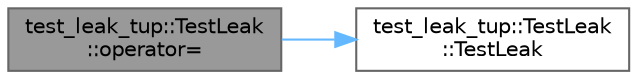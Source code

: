 digraph "test_leak_tup::TestLeak::operator="
{
 // LATEX_PDF_SIZE
  bgcolor="transparent";
  edge [fontname=Helvetica,fontsize=10,labelfontname=Helvetica,labelfontsize=10];
  node [fontname=Helvetica,fontsize=10,shape=box,height=0.2,width=0.4];
  rankdir="LR";
  Node1 [id="Node000001",label="test_leak_tup::TestLeak\l::operator=",height=0.2,width=0.4,color="gray40", fillcolor="grey60", style="filled", fontcolor="black",tooltip=" "];
  Node1 -> Node2 [id="edge1_Node000001_Node000002",color="steelblue1",style="solid",tooltip=" "];
  Node2 [id="Node000002",label="test_leak_tup::TestLeak\l::TestLeak",height=0.2,width=0.4,color="grey40", fillcolor="white", style="filled",URL="$classtest__leak__tup_1_1_test_leak.html#a9107b46e813c1451881f97e92626619e",tooltip=" "];
}
